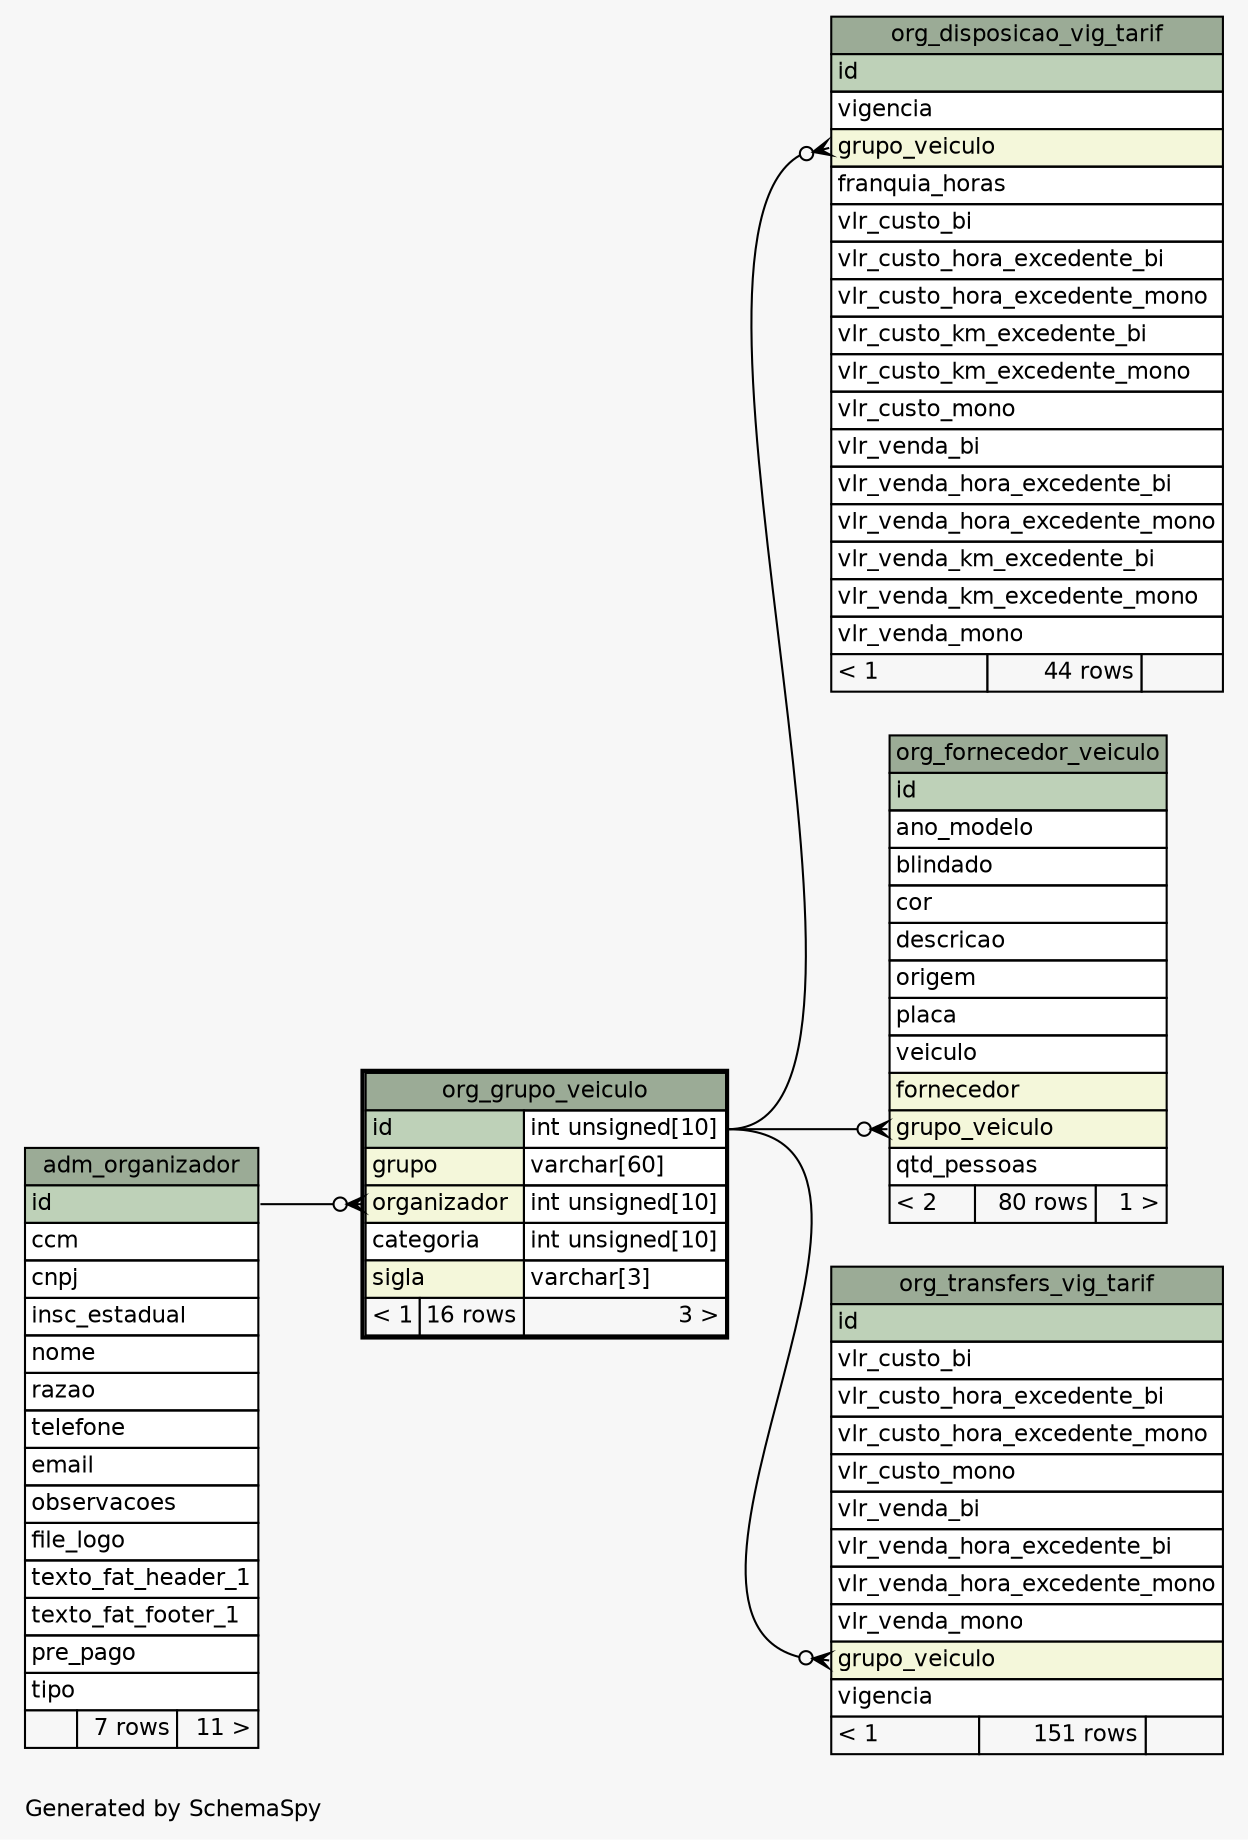 // dot 2.38.0 on Windows 10 10.0
// SchemaSpy rev 590
digraph "oneDegreeRelationshipsDiagram" {
  graph [
    rankdir="RL"
    bgcolor="#f7f7f7"
    label="\nGenerated by SchemaSpy"
    labeljust="l"
    nodesep="0.18"
    ranksep="0.46"
    fontname="Helvetica"
    fontsize="11"
  ];
  node [
    fontname="Helvetica"
    fontsize="11"
    shape="plaintext"
  ];
  edge [
    arrowsize="0.8"
  ];
  "org_disposicao_vig_tarif":"grupo_veiculo":w -> "org_grupo_veiculo":"id.type":e [arrowhead=none dir=back arrowtail=crowodot];
  "org_fornecedor_veiculo":"grupo_veiculo":w -> "org_grupo_veiculo":"id.type":e [arrowhead=none dir=back arrowtail=crowodot];
  "org_grupo_veiculo":"organizador":w -> "adm_organizador":"id":e [arrowhead=none dir=back arrowtail=crowodot];
  "org_transfers_vig_tarif":"grupo_veiculo":w -> "org_grupo_veiculo":"id.type":e [arrowhead=none dir=back arrowtail=crowodot];
  "adm_organizador" [
    label=<
    <TABLE BORDER="0" CELLBORDER="1" CELLSPACING="0" BGCOLOR="#ffffff">
      <TR><TD COLSPAN="3" BGCOLOR="#9bab96" ALIGN="CENTER">adm_organizador</TD></TR>
      <TR><TD PORT="id" COLSPAN="3" BGCOLOR="#bed1b8" ALIGN="LEFT">id</TD></TR>
      <TR><TD PORT="ccm" COLSPAN="3" ALIGN="LEFT">ccm</TD></TR>
      <TR><TD PORT="cnpj" COLSPAN="3" ALIGN="LEFT">cnpj</TD></TR>
      <TR><TD PORT="insc_estadual" COLSPAN="3" ALIGN="LEFT">insc_estadual</TD></TR>
      <TR><TD PORT="nome" COLSPAN="3" ALIGN="LEFT">nome</TD></TR>
      <TR><TD PORT="razao" COLSPAN="3" ALIGN="LEFT">razao</TD></TR>
      <TR><TD PORT="telefone" COLSPAN="3" ALIGN="LEFT">telefone</TD></TR>
      <TR><TD PORT="email" COLSPAN="3" ALIGN="LEFT">email</TD></TR>
      <TR><TD PORT="observacoes" COLSPAN="3" ALIGN="LEFT">observacoes</TD></TR>
      <TR><TD PORT="file_logo" COLSPAN="3" ALIGN="LEFT">file_logo</TD></TR>
      <TR><TD PORT="texto_fat_header_1" COLSPAN="3" ALIGN="LEFT">texto_fat_header_1</TD></TR>
      <TR><TD PORT="texto_fat_footer_1" COLSPAN="3" ALIGN="LEFT">texto_fat_footer_1</TD></TR>
      <TR><TD PORT="pre_pago" COLSPAN="3" ALIGN="LEFT">pre_pago</TD></TR>
      <TR><TD PORT="tipo" COLSPAN="3" ALIGN="LEFT">tipo</TD></TR>
      <TR><TD ALIGN="LEFT" BGCOLOR="#f7f7f7">  </TD><TD ALIGN="RIGHT" BGCOLOR="#f7f7f7">7 rows</TD><TD ALIGN="RIGHT" BGCOLOR="#f7f7f7">11 &gt;</TD></TR>
    </TABLE>>
    URL="adm_organizador.html"
    tooltip="adm_organizador"
  ];
  "org_disposicao_vig_tarif" [
    label=<
    <TABLE BORDER="0" CELLBORDER="1" CELLSPACING="0" BGCOLOR="#ffffff">
      <TR><TD COLSPAN="3" BGCOLOR="#9bab96" ALIGN="CENTER">org_disposicao_vig_tarif</TD></TR>
      <TR><TD PORT="id" COLSPAN="3" BGCOLOR="#bed1b8" ALIGN="LEFT">id</TD></TR>
      <TR><TD PORT="vigencia" COLSPAN="3" ALIGN="LEFT">vigencia</TD></TR>
      <TR><TD PORT="grupo_veiculo" COLSPAN="3" BGCOLOR="#f4f7da" ALIGN="LEFT">grupo_veiculo</TD></TR>
      <TR><TD PORT="franquia_horas" COLSPAN="3" ALIGN="LEFT">franquia_horas</TD></TR>
      <TR><TD PORT="vlr_custo_bi" COLSPAN="3" ALIGN="LEFT">vlr_custo_bi</TD></TR>
      <TR><TD PORT="vlr_custo_hora_excedente_bi" COLSPAN="3" ALIGN="LEFT">vlr_custo_hora_excedente_bi</TD></TR>
      <TR><TD PORT="vlr_custo_hora_excedente_mono" COLSPAN="3" ALIGN="LEFT">vlr_custo_hora_excedente_mono</TD></TR>
      <TR><TD PORT="vlr_custo_km_excedente_bi" COLSPAN="3" ALIGN="LEFT">vlr_custo_km_excedente_bi</TD></TR>
      <TR><TD PORT="vlr_custo_km_excedente_mono" COLSPAN="3" ALIGN="LEFT">vlr_custo_km_excedente_mono</TD></TR>
      <TR><TD PORT="vlr_custo_mono" COLSPAN="3" ALIGN="LEFT">vlr_custo_mono</TD></TR>
      <TR><TD PORT="vlr_venda_bi" COLSPAN="3" ALIGN="LEFT">vlr_venda_bi</TD></TR>
      <TR><TD PORT="vlr_venda_hora_excedente_bi" COLSPAN="3" ALIGN="LEFT">vlr_venda_hora_excedente_bi</TD></TR>
      <TR><TD PORT="vlr_venda_hora_excedente_mono" COLSPAN="3" ALIGN="LEFT">vlr_venda_hora_excedente_mono</TD></TR>
      <TR><TD PORT="vlr_venda_km_excedente_bi" COLSPAN="3" ALIGN="LEFT">vlr_venda_km_excedente_bi</TD></TR>
      <TR><TD PORT="vlr_venda_km_excedente_mono" COLSPAN="3" ALIGN="LEFT">vlr_venda_km_excedente_mono</TD></TR>
      <TR><TD PORT="vlr_venda_mono" COLSPAN="3" ALIGN="LEFT">vlr_venda_mono</TD></TR>
      <TR><TD ALIGN="LEFT" BGCOLOR="#f7f7f7">&lt; 1</TD><TD ALIGN="RIGHT" BGCOLOR="#f7f7f7">44 rows</TD><TD ALIGN="RIGHT" BGCOLOR="#f7f7f7">  </TD></TR>
    </TABLE>>
    URL="org_disposicao_vig_tarif.html"
    tooltip="org_disposicao_vig_tarif"
  ];
  "org_fornecedor_veiculo" [
    label=<
    <TABLE BORDER="0" CELLBORDER="1" CELLSPACING="0" BGCOLOR="#ffffff">
      <TR><TD COLSPAN="3" BGCOLOR="#9bab96" ALIGN="CENTER">org_fornecedor_veiculo</TD></TR>
      <TR><TD PORT="id" COLSPAN="3" BGCOLOR="#bed1b8" ALIGN="LEFT">id</TD></TR>
      <TR><TD PORT="ano_modelo" COLSPAN="3" ALIGN="LEFT">ano_modelo</TD></TR>
      <TR><TD PORT="blindado" COLSPAN="3" ALIGN="LEFT">blindado</TD></TR>
      <TR><TD PORT="cor" COLSPAN="3" ALIGN="LEFT">cor</TD></TR>
      <TR><TD PORT="descricao" COLSPAN="3" ALIGN="LEFT">descricao</TD></TR>
      <TR><TD PORT="origem" COLSPAN="3" ALIGN="LEFT">origem</TD></TR>
      <TR><TD PORT="placa" COLSPAN="3" ALIGN="LEFT">placa</TD></TR>
      <TR><TD PORT="veiculo" COLSPAN="3" ALIGN="LEFT">veiculo</TD></TR>
      <TR><TD PORT="fornecedor" COLSPAN="3" BGCOLOR="#f4f7da" ALIGN="LEFT">fornecedor</TD></TR>
      <TR><TD PORT="grupo_veiculo" COLSPAN="3" BGCOLOR="#f4f7da" ALIGN="LEFT">grupo_veiculo</TD></TR>
      <TR><TD PORT="qtd_pessoas" COLSPAN="3" ALIGN="LEFT">qtd_pessoas</TD></TR>
      <TR><TD ALIGN="LEFT" BGCOLOR="#f7f7f7">&lt; 2</TD><TD ALIGN="RIGHT" BGCOLOR="#f7f7f7">80 rows</TD><TD ALIGN="RIGHT" BGCOLOR="#f7f7f7">1 &gt;</TD></TR>
    </TABLE>>
    URL="org_fornecedor_veiculo.html"
    tooltip="org_fornecedor_veiculo"
  ];
  "org_grupo_veiculo" [
    label=<
    <TABLE BORDER="2" CELLBORDER="1" CELLSPACING="0" BGCOLOR="#ffffff">
      <TR><TD COLSPAN="3" BGCOLOR="#9bab96" ALIGN="CENTER">org_grupo_veiculo</TD></TR>
      <TR><TD PORT="id" COLSPAN="2" BGCOLOR="#bed1b8" ALIGN="LEFT">id</TD><TD PORT="id.type" ALIGN="LEFT">int unsigned[10]</TD></TR>
      <TR><TD PORT="grupo" COLSPAN="2" BGCOLOR="#f4f7da" ALIGN="LEFT">grupo</TD><TD PORT="grupo.type" ALIGN="LEFT">varchar[60]</TD></TR>
      <TR><TD PORT="organizador" COLSPAN="2" BGCOLOR="#f4f7da" ALIGN="LEFT">organizador</TD><TD PORT="organizador.type" ALIGN="LEFT">int unsigned[10]</TD></TR>
      <TR><TD PORT="categoria" COLSPAN="2" ALIGN="LEFT">categoria</TD><TD PORT="categoria.type" ALIGN="LEFT">int unsigned[10]</TD></TR>
      <TR><TD PORT="sigla" COLSPAN="2" BGCOLOR="#f4f7da" ALIGN="LEFT">sigla</TD><TD PORT="sigla.type" ALIGN="LEFT">varchar[3]</TD></TR>
      <TR><TD ALIGN="LEFT" BGCOLOR="#f7f7f7">&lt; 1</TD><TD ALIGN="RIGHT" BGCOLOR="#f7f7f7">16 rows</TD><TD ALIGN="RIGHT" BGCOLOR="#f7f7f7">3 &gt;</TD></TR>
    </TABLE>>
    URL="org_grupo_veiculo.html"
    tooltip="org_grupo_veiculo"
  ];
  "org_transfers_vig_tarif" [
    label=<
    <TABLE BORDER="0" CELLBORDER="1" CELLSPACING="0" BGCOLOR="#ffffff">
      <TR><TD COLSPAN="3" BGCOLOR="#9bab96" ALIGN="CENTER">org_transfers_vig_tarif</TD></TR>
      <TR><TD PORT="id" COLSPAN="3" BGCOLOR="#bed1b8" ALIGN="LEFT">id</TD></TR>
      <TR><TD PORT="vlr_custo_bi" COLSPAN="3" ALIGN="LEFT">vlr_custo_bi</TD></TR>
      <TR><TD PORT="vlr_custo_hora_excedente_bi" COLSPAN="3" ALIGN="LEFT">vlr_custo_hora_excedente_bi</TD></TR>
      <TR><TD PORT="vlr_custo_hora_excedente_mono" COLSPAN="3" ALIGN="LEFT">vlr_custo_hora_excedente_mono</TD></TR>
      <TR><TD PORT="vlr_custo_mono" COLSPAN="3" ALIGN="LEFT">vlr_custo_mono</TD></TR>
      <TR><TD PORT="vlr_venda_bi" COLSPAN="3" ALIGN="LEFT">vlr_venda_bi</TD></TR>
      <TR><TD PORT="vlr_venda_hora_excedente_bi" COLSPAN="3" ALIGN="LEFT">vlr_venda_hora_excedente_bi</TD></TR>
      <TR><TD PORT="vlr_venda_hora_excedente_mono" COLSPAN="3" ALIGN="LEFT">vlr_venda_hora_excedente_mono</TD></TR>
      <TR><TD PORT="vlr_venda_mono" COLSPAN="3" ALIGN="LEFT">vlr_venda_mono</TD></TR>
      <TR><TD PORT="grupo_veiculo" COLSPAN="3" BGCOLOR="#f4f7da" ALIGN="LEFT">grupo_veiculo</TD></TR>
      <TR><TD PORT="vigencia" COLSPAN="3" ALIGN="LEFT">vigencia</TD></TR>
      <TR><TD ALIGN="LEFT" BGCOLOR="#f7f7f7">&lt; 1</TD><TD ALIGN="RIGHT" BGCOLOR="#f7f7f7">151 rows</TD><TD ALIGN="RIGHT" BGCOLOR="#f7f7f7">  </TD></TR>
    </TABLE>>
    URL="org_transfers_vig_tarif.html"
    tooltip="org_transfers_vig_tarif"
  ];
}
